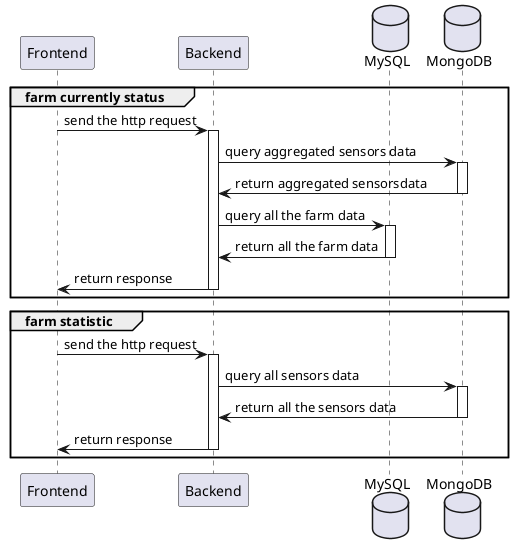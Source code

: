 @startuml

participant Frontend
participant Backend
database MySQL
database MongoDB

group farm currently status
    Frontend -> Backend: send the http request
    activate Backend

    Backend -> MongoDB: query aggregated sensors data
    activate MongoDB

    MongoDB -> Backend: return aggregated sensorsdata
    deactivate MongoDB
    
    Backend -> MySQL: query all the farm data
    activate MySQL

    MySQL -> Backend: return all the farm data
    deactivate MySQL

    Backend -> Frontend: return response
    deactivate Backend
end

group farm statistic
    Frontend -> Backend: send the http request
    activate Backend
    
    Backend -> MongoDB: query all sensors data
    activate MongoDB

    MongoDB -> Backend: return all the sensors data
    deactivate MongoDB
    
    Backend -> Frontend: return response
    deactivate Backend
end
@enduml